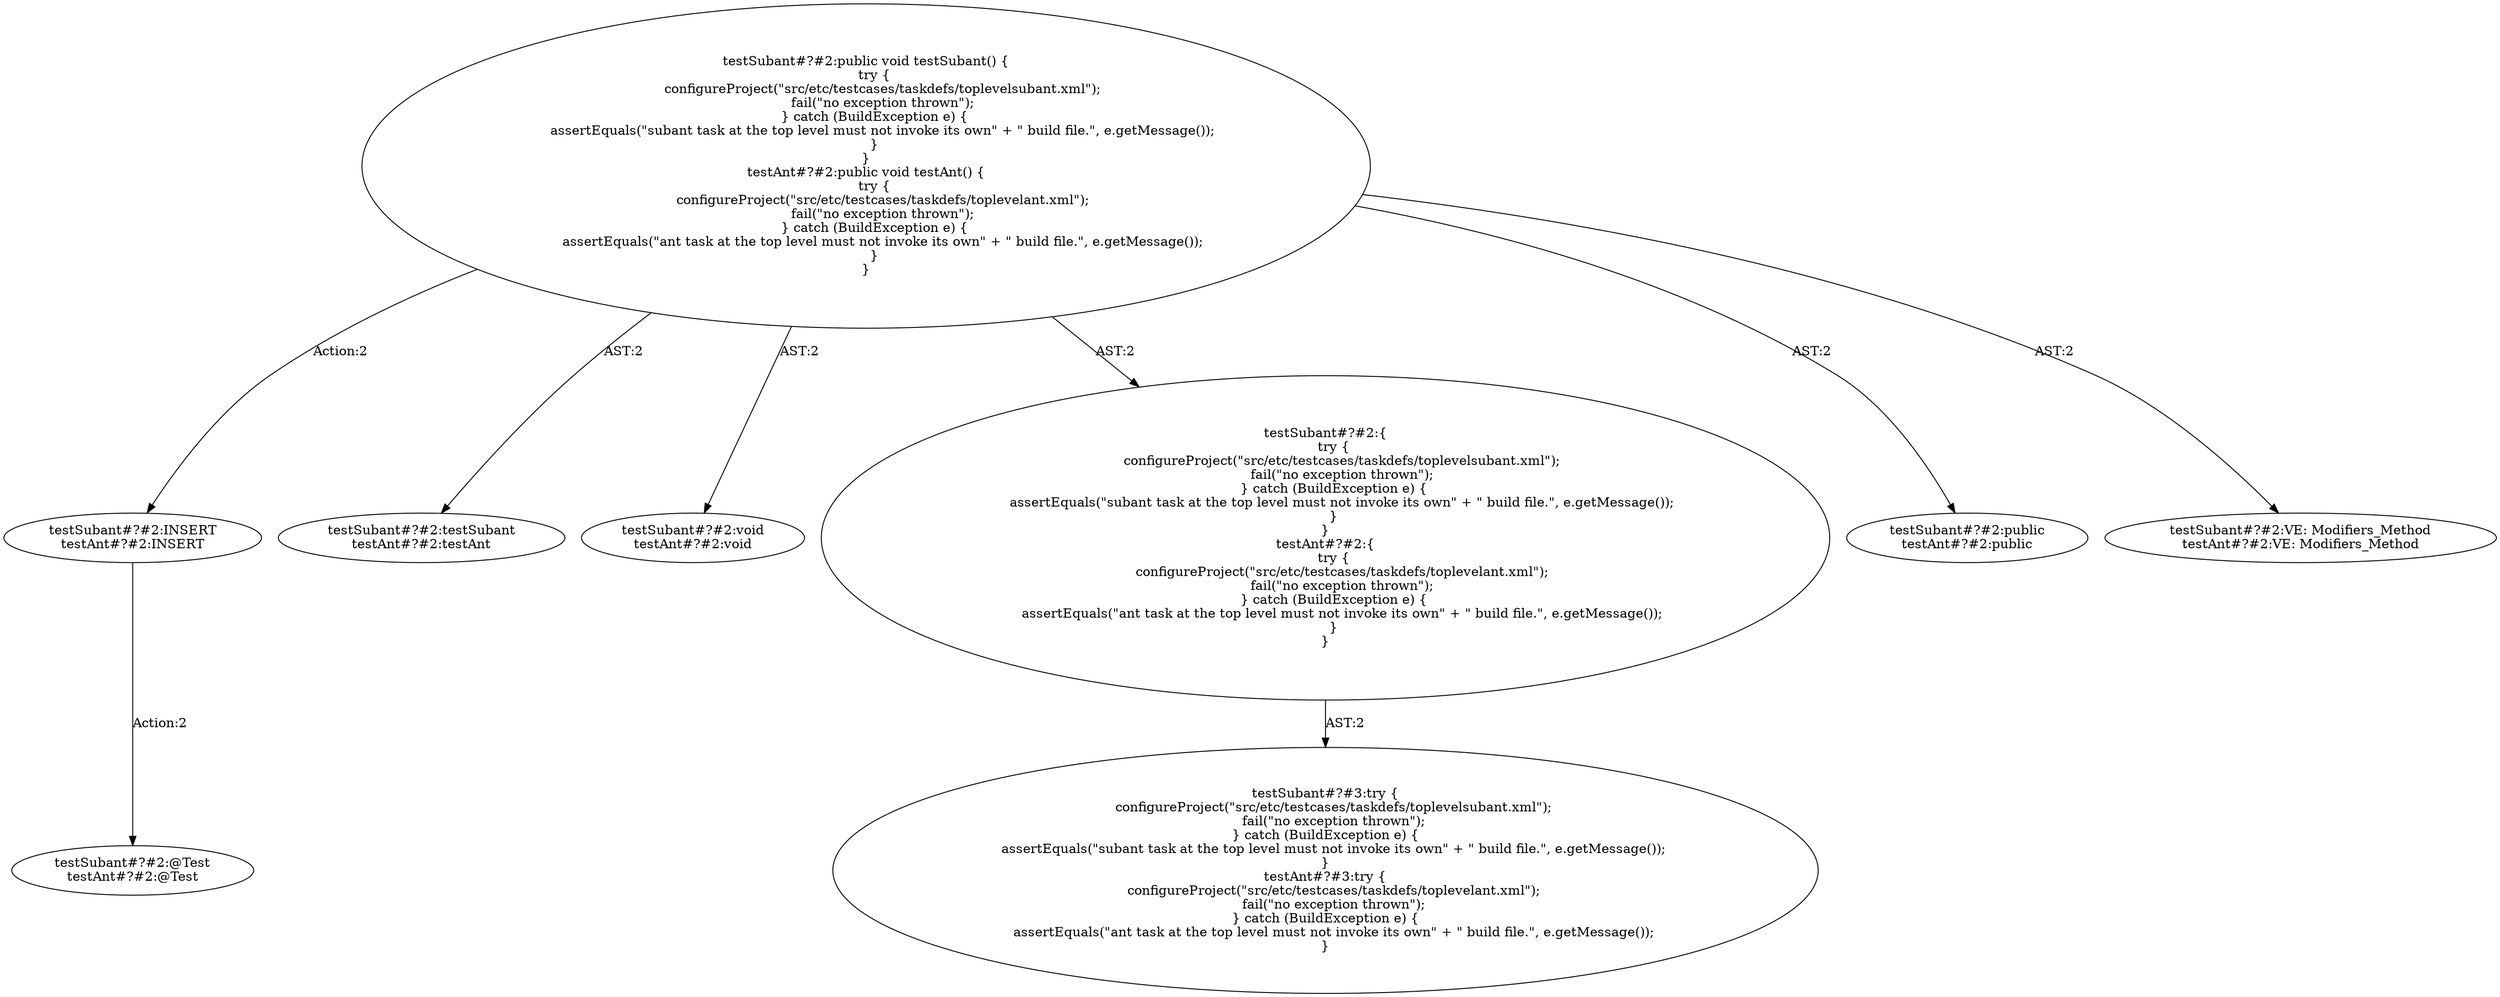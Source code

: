 digraph "Pattern" {
0 [label="testSubant#?#2:INSERT
testAnt#?#2:INSERT" shape=ellipse]
1 [label="testSubant#?#2:public void testSubant() \{
    try \{
        configureProject(\"src/etc/testcases/taskdefs/toplevelsubant.xml\");
        fail(\"no exception thrown\");
    \} catch (BuildException e) \{
        assertEquals(\"subant task at the top level must not invoke its own\" + \" build file.\", e.getMessage());
    \}
\}
testAnt#?#2:public void testAnt() \{
    try \{
        configureProject(\"src/etc/testcases/taskdefs/toplevelant.xml\");
        fail(\"no exception thrown\");
    \} catch (BuildException e) \{
        assertEquals(\"ant task at the top level must not invoke its own\" + \" build file.\", e.getMessage());
    \}
\}" shape=ellipse]
2 [label="testSubant#?#2:testSubant
testAnt#?#2:testAnt" shape=ellipse]
3 [label="testSubant#?#2:void
testAnt#?#2:void" shape=ellipse]
4 [label="testSubant#?#2:\{
    try \{
        configureProject(\"src/etc/testcases/taskdefs/toplevelsubant.xml\");
        fail(\"no exception thrown\");
    \} catch (BuildException e) \{
        assertEquals(\"subant task at the top level must not invoke its own\" + \" build file.\", e.getMessage());
    \}
\}
testAnt#?#2:\{
    try \{
        configureProject(\"src/etc/testcases/taskdefs/toplevelant.xml\");
        fail(\"no exception thrown\");
    \} catch (BuildException e) \{
        assertEquals(\"ant task at the top level must not invoke its own\" + \" build file.\", e.getMessage());
    \}
\}" shape=ellipse]
5 [label="testSubant#?#3:try \{
    configureProject(\"src/etc/testcases/taskdefs/toplevelsubant.xml\");
    fail(\"no exception thrown\");
\} catch (BuildException e) \{
    assertEquals(\"subant task at the top level must not invoke its own\" + \" build file.\", e.getMessage());
\}
testAnt#?#3:try \{
    configureProject(\"src/etc/testcases/taskdefs/toplevelant.xml\");
    fail(\"no exception thrown\");
\} catch (BuildException e) \{
    assertEquals(\"ant task at the top level must not invoke its own\" + \" build file.\", e.getMessage());
\}" shape=ellipse]
6 [label="testSubant#?#2:public
testAnt#?#2:public" shape=ellipse]
7 [label="testSubant#?#2:VE: Modifiers_Method
testAnt#?#2:VE: Modifiers_Method" shape=ellipse]
8 [label="testSubant#?#2:@Test
testAnt#?#2:@Test" shape=ellipse]
0 -> 8 [label="Action:2"];
1 -> 0 [label="Action:2"];
1 -> 2 [label="AST:2"];
1 -> 3 [label="AST:2"];
1 -> 4 [label="AST:2"];
1 -> 6 [label="AST:2"];
1 -> 7 [label="AST:2"];
4 -> 5 [label="AST:2"];
}
